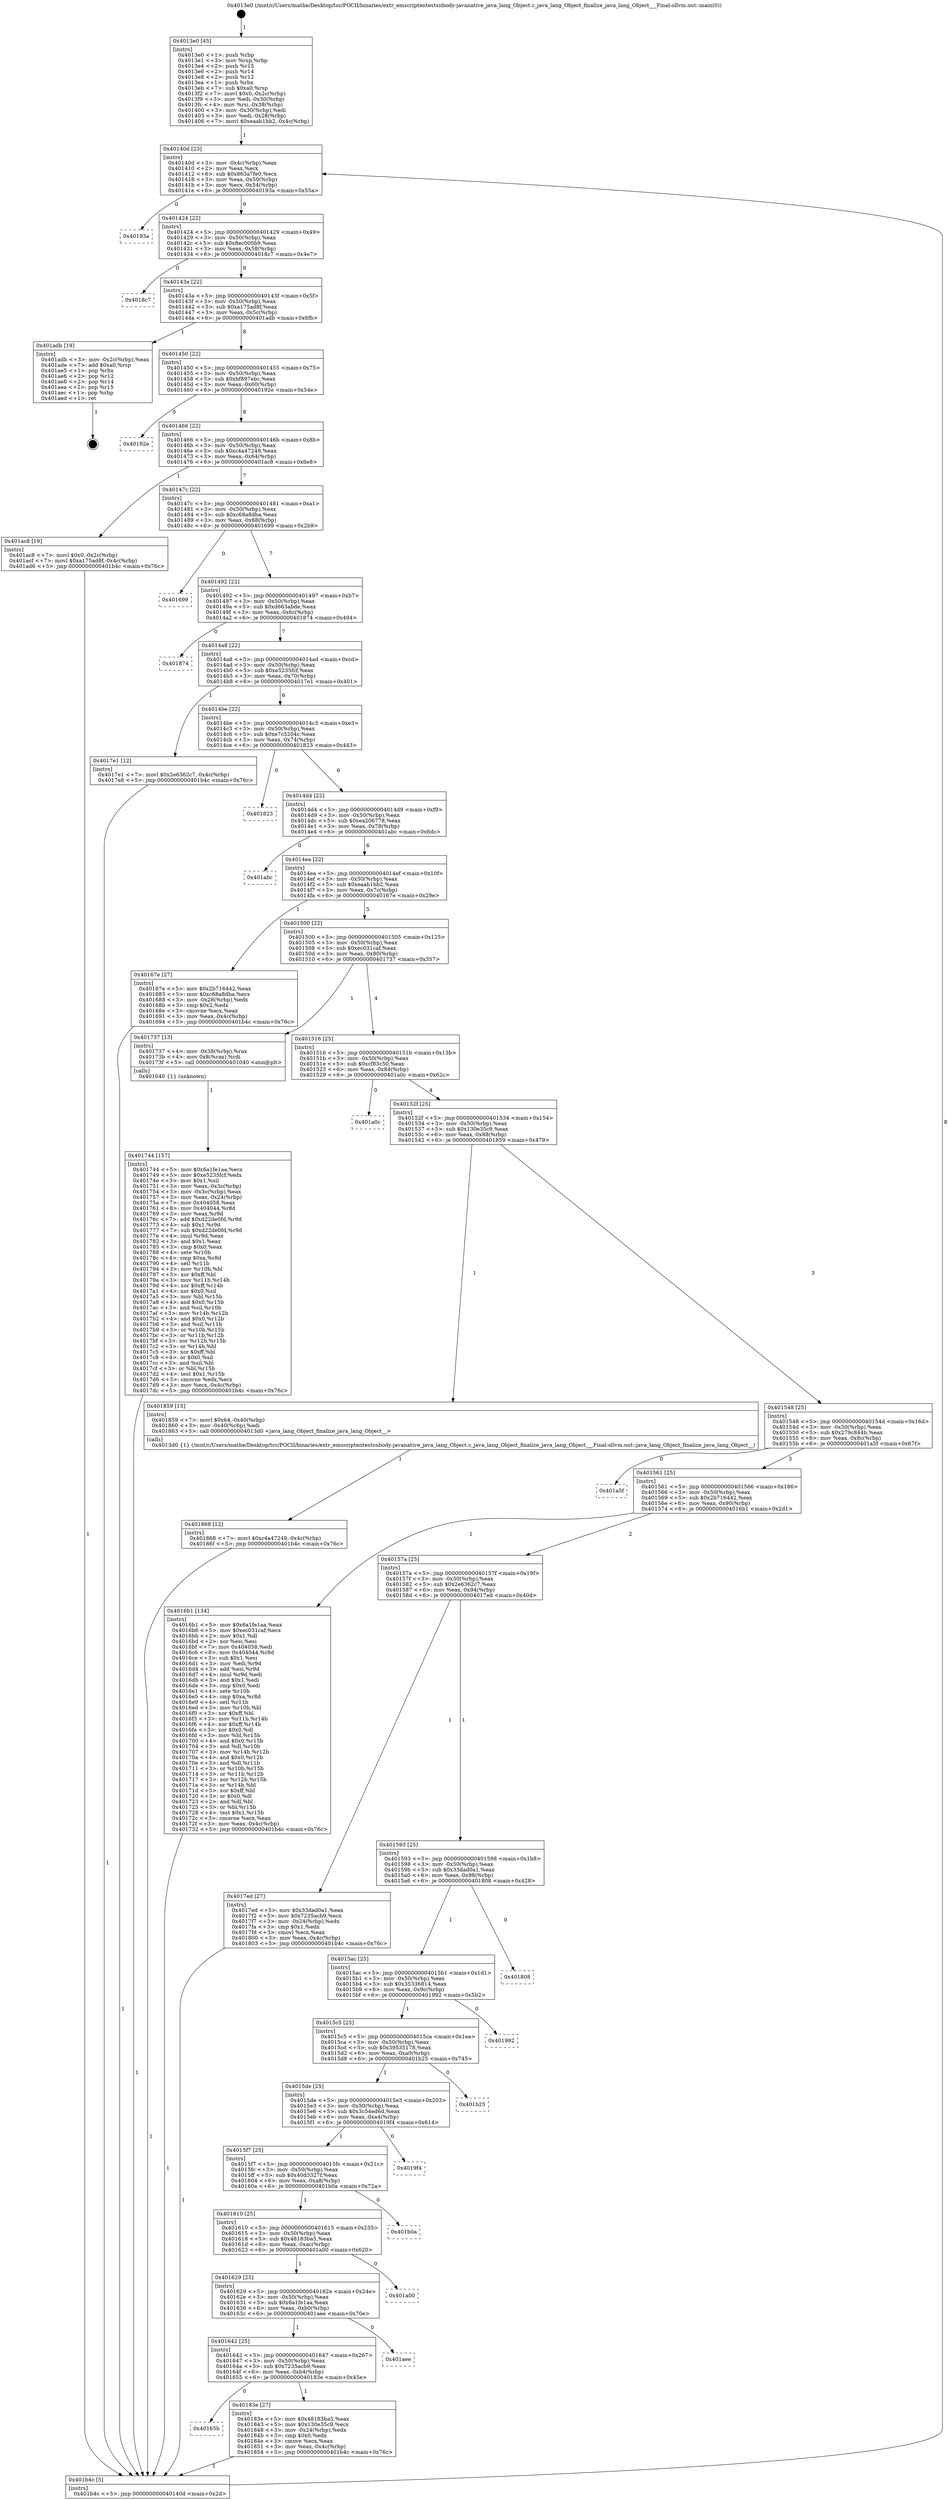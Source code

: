 digraph "0x4013e0" {
  label = "0x4013e0 (/mnt/c/Users/mathe/Desktop/tcc/POCII/binaries/extr_emscriptentestsnbody-javanative_java_lang_Object.c_java_lang_Object_finalize_java_lang_Object___Final-ollvm.out::main(0))"
  labelloc = "t"
  node[shape=record]

  Entry [label="",width=0.3,height=0.3,shape=circle,fillcolor=black,style=filled]
  "0x40140d" [label="{
     0x40140d [23]\l
     | [instrs]\l
     &nbsp;&nbsp;0x40140d \<+3\>: mov -0x4c(%rbp),%eax\l
     &nbsp;&nbsp;0x401410 \<+2\>: mov %eax,%ecx\l
     &nbsp;&nbsp;0x401412 \<+6\>: sub $0x863a7fe0,%ecx\l
     &nbsp;&nbsp;0x401418 \<+3\>: mov %eax,-0x50(%rbp)\l
     &nbsp;&nbsp;0x40141b \<+3\>: mov %ecx,-0x54(%rbp)\l
     &nbsp;&nbsp;0x40141e \<+6\>: je 000000000040193a \<main+0x55a\>\l
  }"]
  "0x40193a" [label="{
     0x40193a\l
  }", style=dashed]
  "0x401424" [label="{
     0x401424 [22]\l
     | [instrs]\l
     &nbsp;&nbsp;0x401424 \<+5\>: jmp 0000000000401429 \<main+0x49\>\l
     &nbsp;&nbsp;0x401429 \<+3\>: mov -0x50(%rbp),%eax\l
     &nbsp;&nbsp;0x40142c \<+5\>: sub $0x8ec000b9,%eax\l
     &nbsp;&nbsp;0x401431 \<+3\>: mov %eax,-0x58(%rbp)\l
     &nbsp;&nbsp;0x401434 \<+6\>: je 00000000004018c7 \<main+0x4e7\>\l
  }"]
  Exit [label="",width=0.3,height=0.3,shape=circle,fillcolor=black,style=filled,peripheries=2]
  "0x4018c7" [label="{
     0x4018c7\l
  }", style=dashed]
  "0x40143a" [label="{
     0x40143a [22]\l
     | [instrs]\l
     &nbsp;&nbsp;0x40143a \<+5\>: jmp 000000000040143f \<main+0x5f\>\l
     &nbsp;&nbsp;0x40143f \<+3\>: mov -0x50(%rbp),%eax\l
     &nbsp;&nbsp;0x401442 \<+5\>: sub $0xa175ad8f,%eax\l
     &nbsp;&nbsp;0x401447 \<+3\>: mov %eax,-0x5c(%rbp)\l
     &nbsp;&nbsp;0x40144a \<+6\>: je 0000000000401adb \<main+0x6fb\>\l
  }"]
  "0x401868" [label="{
     0x401868 [12]\l
     | [instrs]\l
     &nbsp;&nbsp;0x401868 \<+7\>: movl $0xc4a47249,-0x4c(%rbp)\l
     &nbsp;&nbsp;0x40186f \<+5\>: jmp 0000000000401b4c \<main+0x76c\>\l
  }"]
  "0x401adb" [label="{
     0x401adb [19]\l
     | [instrs]\l
     &nbsp;&nbsp;0x401adb \<+3\>: mov -0x2c(%rbp),%eax\l
     &nbsp;&nbsp;0x401ade \<+7\>: add $0xa0,%rsp\l
     &nbsp;&nbsp;0x401ae5 \<+1\>: pop %rbx\l
     &nbsp;&nbsp;0x401ae6 \<+2\>: pop %r12\l
     &nbsp;&nbsp;0x401ae8 \<+2\>: pop %r14\l
     &nbsp;&nbsp;0x401aea \<+2\>: pop %r15\l
     &nbsp;&nbsp;0x401aec \<+1\>: pop %rbp\l
     &nbsp;&nbsp;0x401aed \<+1\>: ret\l
  }"]
  "0x401450" [label="{
     0x401450 [22]\l
     | [instrs]\l
     &nbsp;&nbsp;0x401450 \<+5\>: jmp 0000000000401455 \<main+0x75\>\l
     &nbsp;&nbsp;0x401455 \<+3\>: mov -0x50(%rbp),%eax\l
     &nbsp;&nbsp;0x401458 \<+5\>: sub $0xbf897ebc,%eax\l
     &nbsp;&nbsp;0x40145d \<+3\>: mov %eax,-0x60(%rbp)\l
     &nbsp;&nbsp;0x401460 \<+6\>: je 000000000040192e \<main+0x54e\>\l
  }"]
  "0x40165b" [label="{
     0x40165b\l
  }", style=dashed]
  "0x40192e" [label="{
     0x40192e\l
  }", style=dashed]
  "0x401466" [label="{
     0x401466 [22]\l
     | [instrs]\l
     &nbsp;&nbsp;0x401466 \<+5\>: jmp 000000000040146b \<main+0x8b\>\l
     &nbsp;&nbsp;0x40146b \<+3\>: mov -0x50(%rbp),%eax\l
     &nbsp;&nbsp;0x40146e \<+5\>: sub $0xc4a47249,%eax\l
     &nbsp;&nbsp;0x401473 \<+3\>: mov %eax,-0x64(%rbp)\l
     &nbsp;&nbsp;0x401476 \<+6\>: je 0000000000401ac8 \<main+0x6e8\>\l
  }"]
  "0x40183e" [label="{
     0x40183e [27]\l
     | [instrs]\l
     &nbsp;&nbsp;0x40183e \<+5\>: mov $0x48183ba5,%eax\l
     &nbsp;&nbsp;0x401843 \<+5\>: mov $0x130e35c9,%ecx\l
     &nbsp;&nbsp;0x401848 \<+3\>: mov -0x24(%rbp),%edx\l
     &nbsp;&nbsp;0x40184b \<+3\>: cmp $0x0,%edx\l
     &nbsp;&nbsp;0x40184e \<+3\>: cmove %ecx,%eax\l
     &nbsp;&nbsp;0x401851 \<+3\>: mov %eax,-0x4c(%rbp)\l
     &nbsp;&nbsp;0x401854 \<+5\>: jmp 0000000000401b4c \<main+0x76c\>\l
  }"]
  "0x401ac8" [label="{
     0x401ac8 [19]\l
     | [instrs]\l
     &nbsp;&nbsp;0x401ac8 \<+7\>: movl $0x0,-0x2c(%rbp)\l
     &nbsp;&nbsp;0x401acf \<+7\>: movl $0xa175ad8f,-0x4c(%rbp)\l
     &nbsp;&nbsp;0x401ad6 \<+5\>: jmp 0000000000401b4c \<main+0x76c\>\l
  }"]
  "0x40147c" [label="{
     0x40147c [22]\l
     | [instrs]\l
     &nbsp;&nbsp;0x40147c \<+5\>: jmp 0000000000401481 \<main+0xa1\>\l
     &nbsp;&nbsp;0x401481 \<+3\>: mov -0x50(%rbp),%eax\l
     &nbsp;&nbsp;0x401484 \<+5\>: sub $0xc68a8dba,%eax\l
     &nbsp;&nbsp;0x401489 \<+3\>: mov %eax,-0x68(%rbp)\l
     &nbsp;&nbsp;0x40148c \<+6\>: je 0000000000401699 \<main+0x2b9\>\l
  }"]
  "0x401642" [label="{
     0x401642 [25]\l
     | [instrs]\l
     &nbsp;&nbsp;0x401642 \<+5\>: jmp 0000000000401647 \<main+0x267\>\l
     &nbsp;&nbsp;0x401647 \<+3\>: mov -0x50(%rbp),%eax\l
     &nbsp;&nbsp;0x40164a \<+5\>: sub $0x7235acb9,%eax\l
     &nbsp;&nbsp;0x40164f \<+6\>: mov %eax,-0xb4(%rbp)\l
     &nbsp;&nbsp;0x401655 \<+6\>: je 000000000040183e \<main+0x45e\>\l
  }"]
  "0x401699" [label="{
     0x401699\l
  }", style=dashed]
  "0x401492" [label="{
     0x401492 [22]\l
     | [instrs]\l
     &nbsp;&nbsp;0x401492 \<+5\>: jmp 0000000000401497 \<main+0xb7\>\l
     &nbsp;&nbsp;0x401497 \<+3\>: mov -0x50(%rbp),%eax\l
     &nbsp;&nbsp;0x40149a \<+5\>: sub $0xd663abde,%eax\l
     &nbsp;&nbsp;0x40149f \<+3\>: mov %eax,-0x6c(%rbp)\l
     &nbsp;&nbsp;0x4014a2 \<+6\>: je 0000000000401874 \<main+0x494\>\l
  }"]
  "0x401aee" [label="{
     0x401aee\l
  }", style=dashed]
  "0x401874" [label="{
     0x401874\l
  }", style=dashed]
  "0x4014a8" [label="{
     0x4014a8 [22]\l
     | [instrs]\l
     &nbsp;&nbsp;0x4014a8 \<+5\>: jmp 00000000004014ad \<main+0xcd\>\l
     &nbsp;&nbsp;0x4014ad \<+3\>: mov -0x50(%rbp),%eax\l
     &nbsp;&nbsp;0x4014b0 \<+5\>: sub $0xe5235fcf,%eax\l
     &nbsp;&nbsp;0x4014b5 \<+3\>: mov %eax,-0x70(%rbp)\l
     &nbsp;&nbsp;0x4014b8 \<+6\>: je 00000000004017e1 \<main+0x401\>\l
  }"]
  "0x401629" [label="{
     0x401629 [25]\l
     | [instrs]\l
     &nbsp;&nbsp;0x401629 \<+5\>: jmp 000000000040162e \<main+0x24e\>\l
     &nbsp;&nbsp;0x40162e \<+3\>: mov -0x50(%rbp),%eax\l
     &nbsp;&nbsp;0x401631 \<+5\>: sub $0x6a1fe1aa,%eax\l
     &nbsp;&nbsp;0x401636 \<+6\>: mov %eax,-0xb0(%rbp)\l
     &nbsp;&nbsp;0x40163c \<+6\>: je 0000000000401aee \<main+0x70e\>\l
  }"]
  "0x4017e1" [label="{
     0x4017e1 [12]\l
     | [instrs]\l
     &nbsp;&nbsp;0x4017e1 \<+7\>: movl $0x2e6362c7,-0x4c(%rbp)\l
     &nbsp;&nbsp;0x4017e8 \<+5\>: jmp 0000000000401b4c \<main+0x76c\>\l
  }"]
  "0x4014be" [label="{
     0x4014be [22]\l
     | [instrs]\l
     &nbsp;&nbsp;0x4014be \<+5\>: jmp 00000000004014c3 \<main+0xe3\>\l
     &nbsp;&nbsp;0x4014c3 \<+3\>: mov -0x50(%rbp),%eax\l
     &nbsp;&nbsp;0x4014c6 \<+5\>: sub $0xe7c5204c,%eax\l
     &nbsp;&nbsp;0x4014cb \<+3\>: mov %eax,-0x74(%rbp)\l
     &nbsp;&nbsp;0x4014ce \<+6\>: je 0000000000401823 \<main+0x443\>\l
  }"]
  "0x401a00" [label="{
     0x401a00\l
  }", style=dashed]
  "0x401823" [label="{
     0x401823\l
  }", style=dashed]
  "0x4014d4" [label="{
     0x4014d4 [22]\l
     | [instrs]\l
     &nbsp;&nbsp;0x4014d4 \<+5\>: jmp 00000000004014d9 \<main+0xf9\>\l
     &nbsp;&nbsp;0x4014d9 \<+3\>: mov -0x50(%rbp),%eax\l
     &nbsp;&nbsp;0x4014dc \<+5\>: sub $0xea206778,%eax\l
     &nbsp;&nbsp;0x4014e1 \<+3\>: mov %eax,-0x78(%rbp)\l
     &nbsp;&nbsp;0x4014e4 \<+6\>: je 0000000000401abc \<main+0x6dc\>\l
  }"]
  "0x401610" [label="{
     0x401610 [25]\l
     | [instrs]\l
     &nbsp;&nbsp;0x401610 \<+5\>: jmp 0000000000401615 \<main+0x235\>\l
     &nbsp;&nbsp;0x401615 \<+3\>: mov -0x50(%rbp),%eax\l
     &nbsp;&nbsp;0x401618 \<+5\>: sub $0x48183ba5,%eax\l
     &nbsp;&nbsp;0x40161d \<+6\>: mov %eax,-0xac(%rbp)\l
     &nbsp;&nbsp;0x401623 \<+6\>: je 0000000000401a00 \<main+0x620\>\l
  }"]
  "0x401abc" [label="{
     0x401abc\l
  }", style=dashed]
  "0x4014ea" [label="{
     0x4014ea [22]\l
     | [instrs]\l
     &nbsp;&nbsp;0x4014ea \<+5\>: jmp 00000000004014ef \<main+0x10f\>\l
     &nbsp;&nbsp;0x4014ef \<+3\>: mov -0x50(%rbp),%eax\l
     &nbsp;&nbsp;0x4014f2 \<+5\>: sub $0xeaab1bb2,%eax\l
     &nbsp;&nbsp;0x4014f7 \<+3\>: mov %eax,-0x7c(%rbp)\l
     &nbsp;&nbsp;0x4014fa \<+6\>: je 000000000040167e \<main+0x29e\>\l
  }"]
  "0x401b0a" [label="{
     0x401b0a\l
  }", style=dashed]
  "0x40167e" [label="{
     0x40167e [27]\l
     | [instrs]\l
     &nbsp;&nbsp;0x40167e \<+5\>: mov $0x2b716442,%eax\l
     &nbsp;&nbsp;0x401683 \<+5\>: mov $0xc68a8dba,%ecx\l
     &nbsp;&nbsp;0x401688 \<+3\>: mov -0x28(%rbp),%edx\l
     &nbsp;&nbsp;0x40168b \<+3\>: cmp $0x2,%edx\l
     &nbsp;&nbsp;0x40168e \<+3\>: cmovne %ecx,%eax\l
     &nbsp;&nbsp;0x401691 \<+3\>: mov %eax,-0x4c(%rbp)\l
     &nbsp;&nbsp;0x401694 \<+5\>: jmp 0000000000401b4c \<main+0x76c\>\l
  }"]
  "0x401500" [label="{
     0x401500 [22]\l
     | [instrs]\l
     &nbsp;&nbsp;0x401500 \<+5\>: jmp 0000000000401505 \<main+0x125\>\l
     &nbsp;&nbsp;0x401505 \<+3\>: mov -0x50(%rbp),%eax\l
     &nbsp;&nbsp;0x401508 \<+5\>: sub $0xec031caf,%eax\l
     &nbsp;&nbsp;0x40150d \<+3\>: mov %eax,-0x80(%rbp)\l
     &nbsp;&nbsp;0x401510 \<+6\>: je 0000000000401737 \<main+0x357\>\l
  }"]
  "0x401b4c" [label="{
     0x401b4c [5]\l
     | [instrs]\l
     &nbsp;&nbsp;0x401b4c \<+5\>: jmp 000000000040140d \<main+0x2d\>\l
  }"]
  "0x4013e0" [label="{
     0x4013e0 [45]\l
     | [instrs]\l
     &nbsp;&nbsp;0x4013e0 \<+1\>: push %rbp\l
     &nbsp;&nbsp;0x4013e1 \<+3\>: mov %rsp,%rbp\l
     &nbsp;&nbsp;0x4013e4 \<+2\>: push %r15\l
     &nbsp;&nbsp;0x4013e6 \<+2\>: push %r14\l
     &nbsp;&nbsp;0x4013e8 \<+2\>: push %r12\l
     &nbsp;&nbsp;0x4013ea \<+1\>: push %rbx\l
     &nbsp;&nbsp;0x4013eb \<+7\>: sub $0xa0,%rsp\l
     &nbsp;&nbsp;0x4013f2 \<+7\>: movl $0x0,-0x2c(%rbp)\l
     &nbsp;&nbsp;0x4013f9 \<+3\>: mov %edi,-0x30(%rbp)\l
     &nbsp;&nbsp;0x4013fc \<+4\>: mov %rsi,-0x38(%rbp)\l
     &nbsp;&nbsp;0x401400 \<+3\>: mov -0x30(%rbp),%edi\l
     &nbsp;&nbsp;0x401403 \<+3\>: mov %edi,-0x28(%rbp)\l
     &nbsp;&nbsp;0x401406 \<+7\>: movl $0xeaab1bb2,-0x4c(%rbp)\l
  }"]
  "0x4015f7" [label="{
     0x4015f7 [25]\l
     | [instrs]\l
     &nbsp;&nbsp;0x4015f7 \<+5\>: jmp 00000000004015fc \<main+0x21c\>\l
     &nbsp;&nbsp;0x4015fc \<+3\>: mov -0x50(%rbp),%eax\l
     &nbsp;&nbsp;0x4015ff \<+5\>: sub $0x40d3327f,%eax\l
     &nbsp;&nbsp;0x401604 \<+6\>: mov %eax,-0xa8(%rbp)\l
     &nbsp;&nbsp;0x40160a \<+6\>: je 0000000000401b0a \<main+0x72a\>\l
  }"]
  "0x401737" [label="{
     0x401737 [13]\l
     | [instrs]\l
     &nbsp;&nbsp;0x401737 \<+4\>: mov -0x38(%rbp),%rax\l
     &nbsp;&nbsp;0x40173b \<+4\>: mov 0x8(%rax),%rdi\l
     &nbsp;&nbsp;0x40173f \<+5\>: call 0000000000401040 \<atoi@plt\>\l
     | [calls]\l
     &nbsp;&nbsp;0x401040 \{1\} (unknown)\l
  }"]
  "0x401516" [label="{
     0x401516 [25]\l
     | [instrs]\l
     &nbsp;&nbsp;0x401516 \<+5\>: jmp 000000000040151b \<main+0x13b\>\l
     &nbsp;&nbsp;0x40151b \<+3\>: mov -0x50(%rbp),%eax\l
     &nbsp;&nbsp;0x40151e \<+5\>: sub $0xcf83c50,%eax\l
     &nbsp;&nbsp;0x401523 \<+6\>: mov %eax,-0x84(%rbp)\l
     &nbsp;&nbsp;0x401529 \<+6\>: je 0000000000401a0c \<main+0x62c\>\l
  }"]
  "0x4019f4" [label="{
     0x4019f4\l
  }", style=dashed]
  "0x401a0c" [label="{
     0x401a0c\l
  }", style=dashed]
  "0x40152f" [label="{
     0x40152f [25]\l
     | [instrs]\l
     &nbsp;&nbsp;0x40152f \<+5\>: jmp 0000000000401534 \<main+0x154\>\l
     &nbsp;&nbsp;0x401534 \<+3\>: mov -0x50(%rbp),%eax\l
     &nbsp;&nbsp;0x401537 \<+5\>: sub $0x130e35c9,%eax\l
     &nbsp;&nbsp;0x40153c \<+6\>: mov %eax,-0x88(%rbp)\l
     &nbsp;&nbsp;0x401542 \<+6\>: je 0000000000401859 \<main+0x479\>\l
  }"]
  "0x4015de" [label="{
     0x4015de [25]\l
     | [instrs]\l
     &nbsp;&nbsp;0x4015de \<+5\>: jmp 00000000004015e3 \<main+0x203\>\l
     &nbsp;&nbsp;0x4015e3 \<+3\>: mov -0x50(%rbp),%eax\l
     &nbsp;&nbsp;0x4015e6 \<+5\>: sub $0x3c54ed6d,%eax\l
     &nbsp;&nbsp;0x4015eb \<+6\>: mov %eax,-0xa4(%rbp)\l
     &nbsp;&nbsp;0x4015f1 \<+6\>: je 00000000004019f4 \<main+0x614\>\l
  }"]
  "0x401859" [label="{
     0x401859 [15]\l
     | [instrs]\l
     &nbsp;&nbsp;0x401859 \<+7\>: movl $0x64,-0x40(%rbp)\l
     &nbsp;&nbsp;0x401860 \<+3\>: mov -0x40(%rbp),%edi\l
     &nbsp;&nbsp;0x401863 \<+5\>: call 00000000004013d0 \<java_lang_Object_finalize_java_lang_Object__\>\l
     | [calls]\l
     &nbsp;&nbsp;0x4013d0 \{1\} (/mnt/c/Users/mathe/Desktop/tcc/POCII/binaries/extr_emscriptentestsnbody-javanative_java_lang_Object.c_java_lang_Object_finalize_java_lang_Object___Final-ollvm.out::java_lang_Object_finalize_java_lang_Object__)\l
  }"]
  "0x401548" [label="{
     0x401548 [25]\l
     | [instrs]\l
     &nbsp;&nbsp;0x401548 \<+5\>: jmp 000000000040154d \<main+0x16d\>\l
     &nbsp;&nbsp;0x40154d \<+3\>: mov -0x50(%rbp),%eax\l
     &nbsp;&nbsp;0x401550 \<+5\>: sub $0x279c844b,%eax\l
     &nbsp;&nbsp;0x401555 \<+6\>: mov %eax,-0x8c(%rbp)\l
     &nbsp;&nbsp;0x40155b \<+6\>: je 0000000000401a5f \<main+0x67f\>\l
  }"]
  "0x401b25" [label="{
     0x401b25\l
  }", style=dashed]
  "0x401a5f" [label="{
     0x401a5f\l
  }", style=dashed]
  "0x401561" [label="{
     0x401561 [25]\l
     | [instrs]\l
     &nbsp;&nbsp;0x401561 \<+5\>: jmp 0000000000401566 \<main+0x186\>\l
     &nbsp;&nbsp;0x401566 \<+3\>: mov -0x50(%rbp),%eax\l
     &nbsp;&nbsp;0x401569 \<+5\>: sub $0x2b716442,%eax\l
     &nbsp;&nbsp;0x40156e \<+6\>: mov %eax,-0x90(%rbp)\l
     &nbsp;&nbsp;0x401574 \<+6\>: je 00000000004016b1 \<main+0x2d1\>\l
  }"]
  "0x4015c5" [label="{
     0x4015c5 [25]\l
     | [instrs]\l
     &nbsp;&nbsp;0x4015c5 \<+5\>: jmp 00000000004015ca \<main+0x1ea\>\l
     &nbsp;&nbsp;0x4015ca \<+3\>: mov -0x50(%rbp),%eax\l
     &nbsp;&nbsp;0x4015cd \<+5\>: sub $0x39535178,%eax\l
     &nbsp;&nbsp;0x4015d2 \<+6\>: mov %eax,-0xa0(%rbp)\l
     &nbsp;&nbsp;0x4015d8 \<+6\>: je 0000000000401b25 \<main+0x745\>\l
  }"]
  "0x4016b1" [label="{
     0x4016b1 [134]\l
     | [instrs]\l
     &nbsp;&nbsp;0x4016b1 \<+5\>: mov $0x6a1fe1aa,%eax\l
     &nbsp;&nbsp;0x4016b6 \<+5\>: mov $0xec031caf,%ecx\l
     &nbsp;&nbsp;0x4016bb \<+2\>: mov $0x1,%dl\l
     &nbsp;&nbsp;0x4016bd \<+2\>: xor %esi,%esi\l
     &nbsp;&nbsp;0x4016bf \<+7\>: mov 0x404058,%edi\l
     &nbsp;&nbsp;0x4016c6 \<+8\>: mov 0x404044,%r8d\l
     &nbsp;&nbsp;0x4016ce \<+3\>: sub $0x1,%esi\l
     &nbsp;&nbsp;0x4016d1 \<+3\>: mov %edi,%r9d\l
     &nbsp;&nbsp;0x4016d4 \<+3\>: add %esi,%r9d\l
     &nbsp;&nbsp;0x4016d7 \<+4\>: imul %r9d,%edi\l
     &nbsp;&nbsp;0x4016db \<+3\>: and $0x1,%edi\l
     &nbsp;&nbsp;0x4016de \<+3\>: cmp $0x0,%edi\l
     &nbsp;&nbsp;0x4016e1 \<+4\>: sete %r10b\l
     &nbsp;&nbsp;0x4016e5 \<+4\>: cmp $0xa,%r8d\l
     &nbsp;&nbsp;0x4016e9 \<+4\>: setl %r11b\l
     &nbsp;&nbsp;0x4016ed \<+3\>: mov %r10b,%bl\l
     &nbsp;&nbsp;0x4016f0 \<+3\>: xor $0xff,%bl\l
     &nbsp;&nbsp;0x4016f3 \<+3\>: mov %r11b,%r14b\l
     &nbsp;&nbsp;0x4016f6 \<+4\>: xor $0xff,%r14b\l
     &nbsp;&nbsp;0x4016fa \<+3\>: xor $0x0,%dl\l
     &nbsp;&nbsp;0x4016fd \<+3\>: mov %bl,%r15b\l
     &nbsp;&nbsp;0x401700 \<+4\>: and $0x0,%r15b\l
     &nbsp;&nbsp;0x401704 \<+3\>: and %dl,%r10b\l
     &nbsp;&nbsp;0x401707 \<+3\>: mov %r14b,%r12b\l
     &nbsp;&nbsp;0x40170a \<+4\>: and $0x0,%r12b\l
     &nbsp;&nbsp;0x40170e \<+3\>: and %dl,%r11b\l
     &nbsp;&nbsp;0x401711 \<+3\>: or %r10b,%r15b\l
     &nbsp;&nbsp;0x401714 \<+3\>: or %r11b,%r12b\l
     &nbsp;&nbsp;0x401717 \<+3\>: xor %r12b,%r15b\l
     &nbsp;&nbsp;0x40171a \<+3\>: or %r14b,%bl\l
     &nbsp;&nbsp;0x40171d \<+3\>: xor $0xff,%bl\l
     &nbsp;&nbsp;0x401720 \<+3\>: or $0x0,%dl\l
     &nbsp;&nbsp;0x401723 \<+2\>: and %dl,%bl\l
     &nbsp;&nbsp;0x401725 \<+3\>: or %bl,%r15b\l
     &nbsp;&nbsp;0x401728 \<+4\>: test $0x1,%r15b\l
     &nbsp;&nbsp;0x40172c \<+3\>: cmovne %ecx,%eax\l
     &nbsp;&nbsp;0x40172f \<+3\>: mov %eax,-0x4c(%rbp)\l
     &nbsp;&nbsp;0x401732 \<+5\>: jmp 0000000000401b4c \<main+0x76c\>\l
  }"]
  "0x40157a" [label="{
     0x40157a [25]\l
     | [instrs]\l
     &nbsp;&nbsp;0x40157a \<+5\>: jmp 000000000040157f \<main+0x19f\>\l
     &nbsp;&nbsp;0x40157f \<+3\>: mov -0x50(%rbp),%eax\l
     &nbsp;&nbsp;0x401582 \<+5\>: sub $0x2e6362c7,%eax\l
     &nbsp;&nbsp;0x401587 \<+6\>: mov %eax,-0x94(%rbp)\l
     &nbsp;&nbsp;0x40158d \<+6\>: je 00000000004017ed \<main+0x40d\>\l
  }"]
  "0x401744" [label="{
     0x401744 [157]\l
     | [instrs]\l
     &nbsp;&nbsp;0x401744 \<+5\>: mov $0x6a1fe1aa,%ecx\l
     &nbsp;&nbsp;0x401749 \<+5\>: mov $0xe5235fcf,%edx\l
     &nbsp;&nbsp;0x40174e \<+3\>: mov $0x1,%sil\l
     &nbsp;&nbsp;0x401751 \<+3\>: mov %eax,-0x3c(%rbp)\l
     &nbsp;&nbsp;0x401754 \<+3\>: mov -0x3c(%rbp),%eax\l
     &nbsp;&nbsp;0x401757 \<+3\>: mov %eax,-0x24(%rbp)\l
     &nbsp;&nbsp;0x40175a \<+7\>: mov 0x404058,%eax\l
     &nbsp;&nbsp;0x401761 \<+8\>: mov 0x404044,%r8d\l
     &nbsp;&nbsp;0x401769 \<+3\>: mov %eax,%r9d\l
     &nbsp;&nbsp;0x40176c \<+7\>: add $0xd22de0fd,%r9d\l
     &nbsp;&nbsp;0x401773 \<+4\>: sub $0x1,%r9d\l
     &nbsp;&nbsp;0x401777 \<+7\>: sub $0xd22de0fd,%r9d\l
     &nbsp;&nbsp;0x40177e \<+4\>: imul %r9d,%eax\l
     &nbsp;&nbsp;0x401782 \<+3\>: and $0x1,%eax\l
     &nbsp;&nbsp;0x401785 \<+3\>: cmp $0x0,%eax\l
     &nbsp;&nbsp;0x401788 \<+4\>: sete %r10b\l
     &nbsp;&nbsp;0x40178c \<+4\>: cmp $0xa,%r8d\l
     &nbsp;&nbsp;0x401790 \<+4\>: setl %r11b\l
     &nbsp;&nbsp;0x401794 \<+3\>: mov %r10b,%bl\l
     &nbsp;&nbsp;0x401797 \<+3\>: xor $0xff,%bl\l
     &nbsp;&nbsp;0x40179a \<+3\>: mov %r11b,%r14b\l
     &nbsp;&nbsp;0x40179d \<+4\>: xor $0xff,%r14b\l
     &nbsp;&nbsp;0x4017a1 \<+4\>: xor $0x0,%sil\l
     &nbsp;&nbsp;0x4017a5 \<+3\>: mov %bl,%r15b\l
     &nbsp;&nbsp;0x4017a8 \<+4\>: and $0x0,%r15b\l
     &nbsp;&nbsp;0x4017ac \<+3\>: and %sil,%r10b\l
     &nbsp;&nbsp;0x4017af \<+3\>: mov %r14b,%r12b\l
     &nbsp;&nbsp;0x4017b2 \<+4\>: and $0x0,%r12b\l
     &nbsp;&nbsp;0x4017b6 \<+3\>: and %sil,%r11b\l
     &nbsp;&nbsp;0x4017b9 \<+3\>: or %r10b,%r15b\l
     &nbsp;&nbsp;0x4017bc \<+3\>: or %r11b,%r12b\l
     &nbsp;&nbsp;0x4017bf \<+3\>: xor %r12b,%r15b\l
     &nbsp;&nbsp;0x4017c2 \<+3\>: or %r14b,%bl\l
     &nbsp;&nbsp;0x4017c5 \<+3\>: xor $0xff,%bl\l
     &nbsp;&nbsp;0x4017c8 \<+4\>: or $0x0,%sil\l
     &nbsp;&nbsp;0x4017cc \<+3\>: and %sil,%bl\l
     &nbsp;&nbsp;0x4017cf \<+3\>: or %bl,%r15b\l
     &nbsp;&nbsp;0x4017d2 \<+4\>: test $0x1,%r15b\l
     &nbsp;&nbsp;0x4017d6 \<+3\>: cmovne %edx,%ecx\l
     &nbsp;&nbsp;0x4017d9 \<+3\>: mov %ecx,-0x4c(%rbp)\l
     &nbsp;&nbsp;0x4017dc \<+5\>: jmp 0000000000401b4c \<main+0x76c\>\l
  }"]
  "0x401992" [label="{
     0x401992\l
  }", style=dashed]
  "0x4017ed" [label="{
     0x4017ed [27]\l
     | [instrs]\l
     &nbsp;&nbsp;0x4017ed \<+5\>: mov $0x33dad0a1,%eax\l
     &nbsp;&nbsp;0x4017f2 \<+5\>: mov $0x7235acb9,%ecx\l
     &nbsp;&nbsp;0x4017f7 \<+3\>: mov -0x24(%rbp),%edx\l
     &nbsp;&nbsp;0x4017fa \<+3\>: cmp $0x1,%edx\l
     &nbsp;&nbsp;0x4017fd \<+3\>: cmovl %ecx,%eax\l
     &nbsp;&nbsp;0x401800 \<+3\>: mov %eax,-0x4c(%rbp)\l
     &nbsp;&nbsp;0x401803 \<+5\>: jmp 0000000000401b4c \<main+0x76c\>\l
  }"]
  "0x401593" [label="{
     0x401593 [25]\l
     | [instrs]\l
     &nbsp;&nbsp;0x401593 \<+5\>: jmp 0000000000401598 \<main+0x1b8\>\l
     &nbsp;&nbsp;0x401598 \<+3\>: mov -0x50(%rbp),%eax\l
     &nbsp;&nbsp;0x40159b \<+5\>: sub $0x33dad0a1,%eax\l
     &nbsp;&nbsp;0x4015a0 \<+6\>: mov %eax,-0x98(%rbp)\l
     &nbsp;&nbsp;0x4015a6 \<+6\>: je 0000000000401808 \<main+0x428\>\l
  }"]
  "0x4015ac" [label="{
     0x4015ac [25]\l
     | [instrs]\l
     &nbsp;&nbsp;0x4015ac \<+5\>: jmp 00000000004015b1 \<main+0x1d1\>\l
     &nbsp;&nbsp;0x4015b1 \<+3\>: mov -0x50(%rbp),%eax\l
     &nbsp;&nbsp;0x4015b4 \<+5\>: sub $0x35336814,%eax\l
     &nbsp;&nbsp;0x4015b9 \<+6\>: mov %eax,-0x9c(%rbp)\l
     &nbsp;&nbsp;0x4015bf \<+6\>: je 0000000000401992 \<main+0x5b2\>\l
  }"]
  "0x401808" [label="{
     0x401808\l
  }", style=dashed]
  Entry -> "0x4013e0" [label=" 1"]
  "0x40140d" -> "0x40193a" [label=" 0"]
  "0x40140d" -> "0x401424" [label=" 9"]
  "0x401adb" -> Exit [label=" 1"]
  "0x401424" -> "0x4018c7" [label=" 0"]
  "0x401424" -> "0x40143a" [label=" 9"]
  "0x401ac8" -> "0x401b4c" [label=" 1"]
  "0x40143a" -> "0x401adb" [label=" 1"]
  "0x40143a" -> "0x401450" [label=" 8"]
  "0x401868" -> "0x401b4c" [label=" 1"]
  "0x401450" -> "0x40192e" [label=" 0"]
  "0x401450" -> "0x401466" [label=" 8"]
  "0x401859" -> "0x401868" [label=" 1"]
  "0x401466" -> "0x401ac8" [label=" 1"]
  "0x401466" -> "0x40147c" [label=" 7"]
  "0x40183e" -> "0x401b4c" [label=" 1"]
  "0x40147c" -> "0x401699" [label=" 0"]
  "0x40147c" -> "0x401492" [label=" 7"]
  "0x401642" -> "0x40183e" [label=" 1"]
  "0x401492" -> "0x401874" [label=" 0"]
  "0x401492" -> "0x4014a8" [label=" 7"]
  "0x401642" -> "0x40165b" [label=" 0"]
  "0x4014a8" -> "0x4017e1" [label=" 1"]
  "0x4014a8" -> "0x4014be" [label=" 6"]
  "0x401629" -> "0x401aee" [label=" 0"]
  "0x4014be" -> "0x401823" [label=" 0"]
  "0x4014be" -> "0x4014d4" [label=" 6"]
  "0x401629" -> "0x401642" [label=" 1"]
  "0x4014d4" -> "0x401abc" [label=" 0"]
  "0x4014d4" -> "0x4014ea" [label=" 6"]
  "0x401610" -> "0x401a00" [label=" 0"]
  "0x4014ea" -> "0x40167e" [label=" 1"]
  "0x4014ea" -> "0x401500" [label=" 5"]
  "0x40167e" -> "0x401b4c" [label=" 1"]
  "0x4013e0" -> "0x40140d" [label=" 1"]
  "0x401b4c" -> "0x40140d" [label=" 8"]
  "0x401610" -> "0x401629" [label=" 1"]
  "0x401500" -> "0x401737" [label=" 1"]
  "0x401500" -> "0x401516" [label=" 4"]
  "0x4015f7" -> "0x401b0a" [label=" 0"]
  "0x401516" -> "0x401a0c" [label=" 0"]
  "0x401516" -> "0x40152f" [label=" 4"]
  "0x4015f7" -> "0x401610" [label=" 1"]
  "0x40152f" -> "0x401859" [label=" 1"]
  "0x40152f" -> "0x401548" [label=" 3"]
  "0x4015de" -> "0x4019f4" [label=" 0"]
  "0x401548" -> "0x401a5f" [label=" 0"]
  "0x401548" -> "0x401561" [label=" 3"]
  "0x4015de" -> "0x4015f7" [label=" 1"]
  "0x401561" -> "0x4016b1" [label=" 1"]
  "0x401561" -> "0x40157a" [label=" 2"]
  "0x4016b1" -> "0x401b4c" [label=" 1"]
  "0x401737" -> "0x401744" [label=" 1"]
  "0x401744" -> "0x401b4c" [label=" 1"]
  "0x4017e1" -> "0x401b4c" [label=" 1"]
  "0x4015c5" -> "0x401b25" [label=" 0"]
  "0x40157a" -> "0x4017ed" [label=" 1"]
  "0x40157a" -> "0x401593" [label=" 1"]
  "0x4017ed" -> "0x401b4c" [label=" 1"]
  "0x4015c5" -> "0x4015de" [label=" 1"]
  "0x401593" -> "0x401808" [label=" 0"]
  "0x401593" -> "0x4015ac" [label=" 1"]
  "0x4015ac" -> "0x4015c5" [label=" 1"]
  "0x4015ac" -> "0x401992" [label=" 0"]
}
